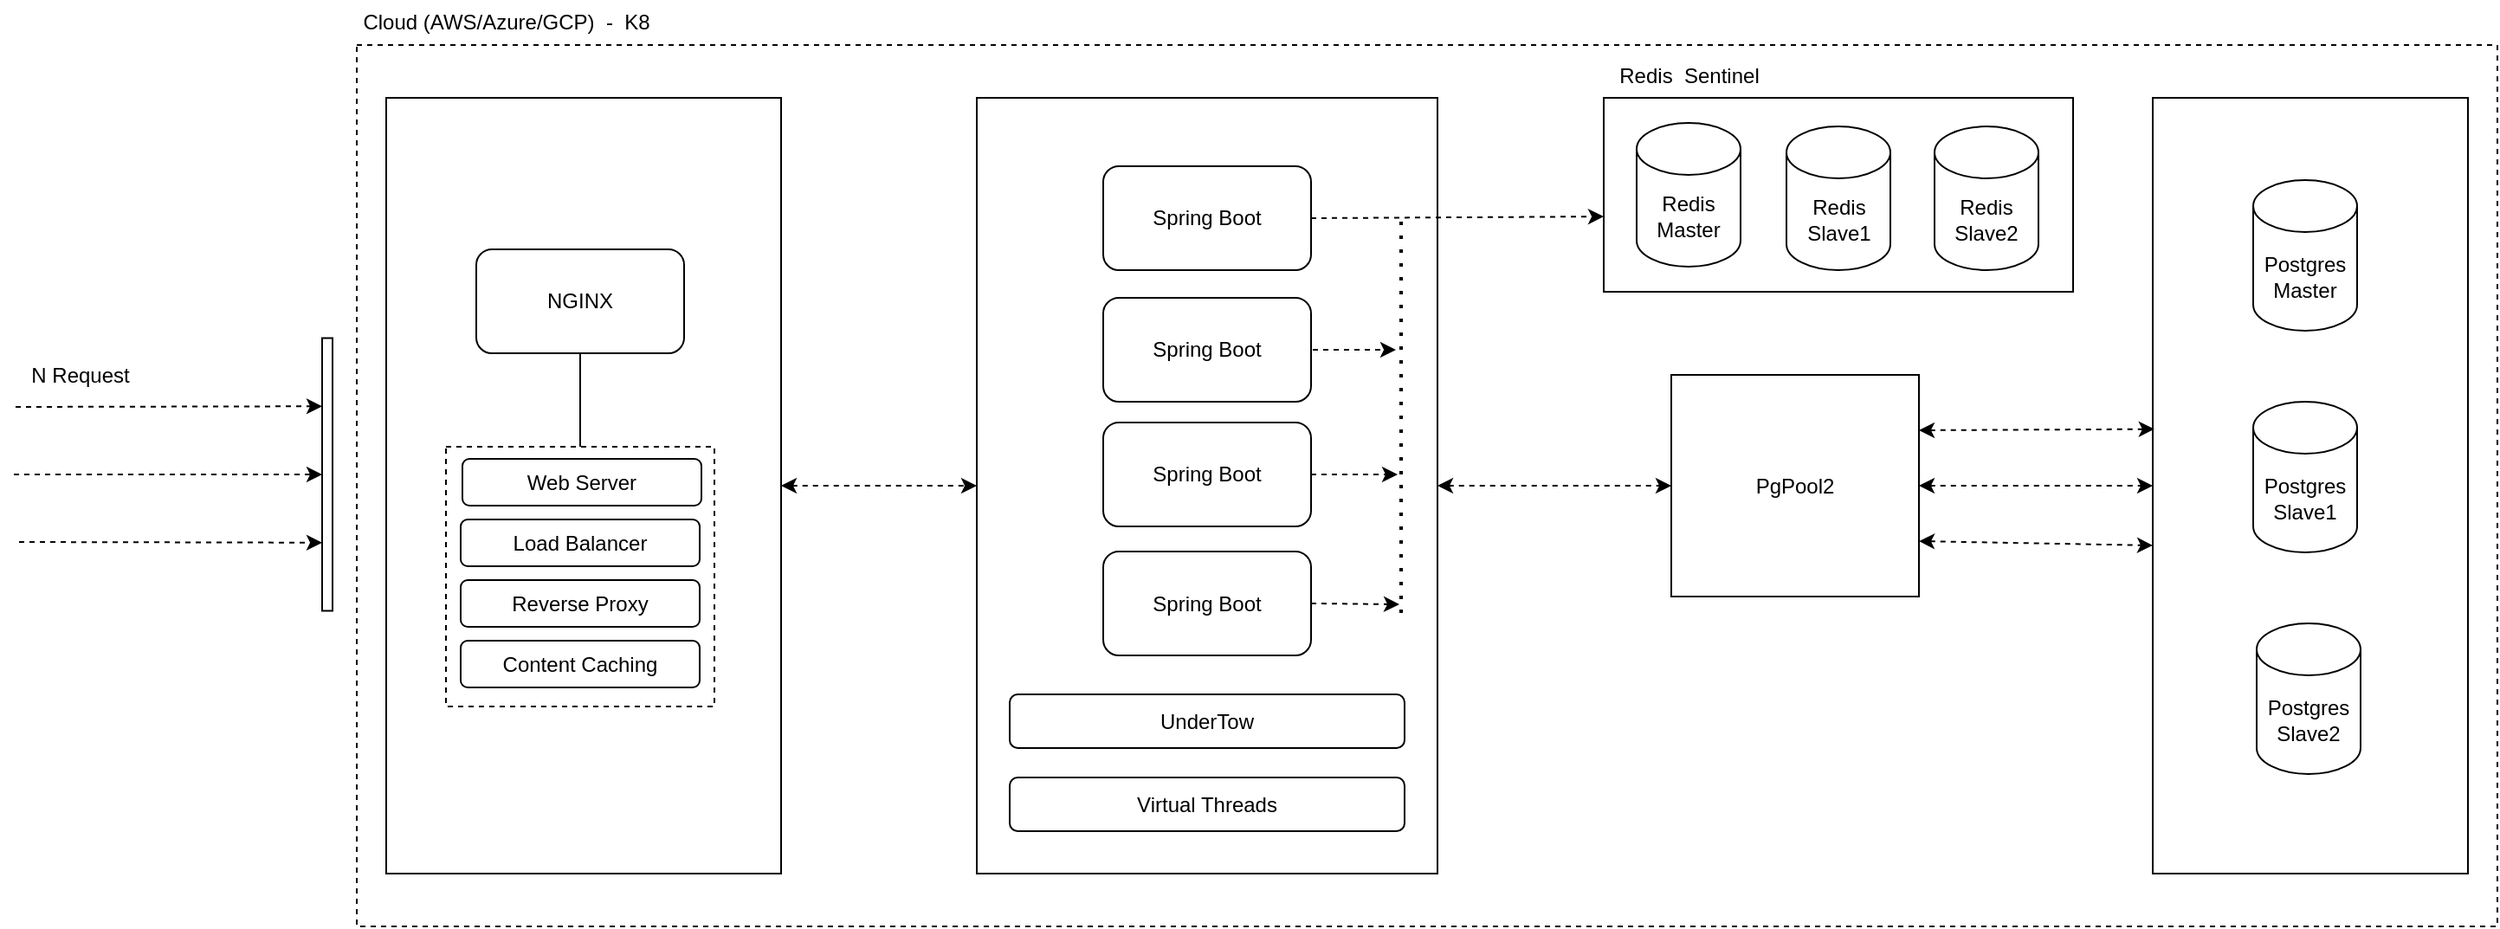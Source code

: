 <mxfile version="24.0.7" type="github">
  <diagram name="Page-1" id="Sq8HsA9wRh4gDkjzc9XP">
    <mxGraphModel dx="2433" dy="418" grid="0" gridSize="10" guides="1" tooltips="1" connect="1" arrows="1" fold="1" page="0" pageScale="1" pageWidth="850" pageHeight="1100" math="0" shadow="0">
      <root>
        <mxCell id="0" />
        <mxCell id="1" parent="0" />
        <mxCell id="CLiznRAJ8AVNZW-D-ACl-26" value="" style="edgeStyle=orthogonalEdgeStyle;rounded=0;orthogonalLoop=1;jettySize=auto;html=1;movable=0;resizable=0;rotatable=0;deletable=0;editable=0;connectable=0;locked=1;" parent="1" source="CLiznRAJ8AVNZW-D-ACl-25" target="CLiznRAJ8AVNZW-D-ACl-1" edge="1">
          <mxGeometry relative="1" as="geometry" />
        </mxCell>
        <mxCell id="8sGk-XpS2pYoh8tglQyW-2" value="" style="rounded=0;whiteSpace=wrap;html=1;dashed=1;movable=0;resizable=0;rotatable=0;deletable=0;editable=0;connectable=0;locked=1;" parent="1" vertex="1">
          <mxGeometry x="-354" y="618" width="1236" height="509" as="geometry" />
        </mxCell>
        <mxCell id="8sGk-XpS2pYoh8tglQyW-3" value="" style="rounded=0;whiteSpace=wrap;html=1;dashed=0;movable=0;resizable=0;rotatable=0;deletable=0;editable=0;connectable=0;locked=1;" parent="1" vertex="1">
          <mxGeometry x="-337" y="648.5" width="228" height="448" as="geometry" />
        </mxCell>
        <mxCell id="8sGk-XpS2pYoh8tglQyW-5" value="" style="rounded=0;whiteSpace=wrap;html=1;dashed=0;movable=0;resizable=0;rotatable=0;deletable=0;editable=0;connectable=0;locked=1;" parent="1" vertex="1">
          <mxGeometry x="4" y="648.5" width="266" height="448" as="geometry" />
        </mxCell>
        <mxCell id="8sGk-XpS2pYoh8tglQyW-6" value="" style="rounded=0;whiteSpace=wrap;html=1;dashed=0;movable=0;resizable=0;rotatable=0;deletable=0;editable=0;connectable=0;locked=1;" parent="1" vertex="1">
          <mxGeometry x="683" y="648.5" width="182" height="448" as="geometry" />
        </mxCell>
        <mxCell id="8sGk-XpS2pYoh8tglQyW-7" value="" style="rounded=0;whiteSpace=wrap;html=1;dashed=0;movable=0;resizable=0;rotatable=0;deletable=0;editable=0;connectable=0;locked=1;" parent="1" vertex="1">
          <mxGeometry x="366" y="648.5" width="271" height="112" as="geometry" />
        </mxCell>
        <mxCell id="8sGk-XpS2pYoh8tglQyW-8" value="" style="edgeStyle=orthogonalEdgeStyle;rounded=0;orthogonalLoop=1;jettySize=auto;html=1;movable=0;resizable=0;rotatable=0;deletable=0;editable=0;locked=1;connectable=0;" parent="1" source="CLiznRAJ8AVNZW-D-ACl-1" target="CLiznRAJ8AVNZW-D-ACl-30" edge="1">
          <mxGeometry relative="1" as="geometry" />
        </mxCell>
        <mxCell id="CLiznRAJ8AVNZW-D-ACl-1" value="NGINX" style="rounded=1;whiteSpace=wrap;html=1;movable=0;resizable=0;rotatable=0;deletable=0;editable=0;connectable=0;locked=1;" parent="1" vertex="1">
          <mxGeometry x="-285" y="736" width="120" height="60" as="geometry" />
        </mxCell>
        <mxCell id="CLiznRAJ8AVNZW-D-ACl-25" value="" style="rounded=0;whiteSpace=wrap;html=1;dashed=1;movable=0;resizable=0;rotatable=0;deletable=0;editable=0;connectable=0;locked=1;" parent="1" vertex="1">
          <mxGeometry x="-302.5" y="850" width="155" height="150" as="geometry" />
        </mxCell>
        <mxCell id="CLiznRAJ8AVNZW-D-ACl-29" value="Web Server" style="rounded=1;whiteSpace=wrap;html=1;movable=0;resizable=0;rotatable=0;deletable=0;editable=0;connectable=0;locked=1;" parent="1" vertex="1">
          <mxGeometry x="-293" y="857" width="138" height="27" as="geometry" />
        </mxCell>
        <mxCell id="CLiznRAJ8AVNZW-D-ACl-30" value="Load Balancer" style="rounded=1;whiteSpace=wrap;html=1;movable=0;resizable=0;rotatable=0;deletable=0;editable=0;connectable=0;locked=1;" parent="1" vertex="1">
          <mxGeometry x="-294" y="892" width="138" height="27" as="geometry" />
        </mxCell>
        <mxCell id="CLiznRAJ8AVNZW-D-ACl-31" value="Reverse Proxy" style="rounded=1;whiteSpace=wrap;html=1;movable=0;resizable=0;rotatable=0;deletable=0;editable=0;connectable=0;locked=1;" parent="1" vertex="1">
          <mxGeometry x="-294" y="927" width="138" height="27" as="geometry" />
        </mxCell>
        <mxCell id="CLiznRAJ8AVNZW-D-ACl-32" value="Content Caching" style="rounded=1;whiteSpace=wrap;html=1;movable=0;resizable=0;rotatable=0;deletable=0;editable=0;connectable=0;locked=1;" parent="1" vertex="1">
          <mxGeometry x="-294" y="962" width="138" height="27" as="geometry" />
        </mxCell>
        <mxCell id="8sGk-XpS2pYoh8tglQyW-9" value="UnderTow" style="rounded=1;whiteSpace=wrap;html=1;movable=0;resizable=0;rotatable=0;deletable=0;editable=0;connectable=0;locked=1;" parent="1" vertex="1">
          <mxGeometry x="23" y="993" width="228" height="31" as="geometry" />
        </mxCell>
        <mxCell id="8sGk-XpS2pYoh8tglQyW-10" value="Virtual Threads" style="rounded=1;whiteSpace=wrap;html=1;movable=0;resizable=0;rotatable=0;deletable=0;editable=0;connectable=0;locked=1;" parent="1" vertex="1">
          <mxGeometry x="23" y="1041" width="228" height="31" as="geometry" />
        </mxCell>
        <mxCell id="8sGk-XpS2pYoh8tglQyW-11" value="Spring Boot" style="rounded=1;whiteSpace=wrap;html=1;movable=0;resizable=0;rotatable=0;deletable=0;editable=0;connectable=0;locked=1;" parent="1" vertex="1">
          <mxGeometry x="77" y="688" width="120" height="60" as="geometry" />
        </mxCell>
        <mxCell id="8sGk-XpS2pYoh8tglQyW-12" value="Spring Boot" style="rounded=1;whiteSpace=wrap;html=1;movable=0;resizable=0;rotatable=0;deletable=0;editable=0;connectable=0;locked=1;" parent="1" vertex="1">
          <mxGeometry x="77" y="764" width="120" height="60" as="geometry" />
        </mxCell>
        <mxCell id="8sGk-XpS2pYoh8tglQyW-13" value="Spring Boot" style="rounded=1;whiteSpace=wrap;html=1;movable=0;resizable=0;rotatable=0;deletable=0;editable=0;connectable=0;locked=1;" parent="1" vertex="1">
          <mxGeometry x="77" y="836" width="120" height="60" as="geometry" />
        </mxCell>
        <mxCell id="8sGk-XpS2pYoh8tglQyW-14" value="Spring Boot" style="rounded=1;whiteSpace=wrap;html=1;movable=0;resizable=0;rotatable=0;deletable=0;editable=0;connectable=0;locked=1;" parent="1" vertex="1">
          <mxGeometry x="77" y="910.5" width="120" height="60" as="geometry" />
        </mxCell>
        <mxCell id="8sGk-XpS2pYoh8tglQyW-15" value="Redis&lt;br&gt;Slave1" style="shape=cylinder3;whiteSpace=wrap;html=1;boundedLbl=1;backgroundOutline=1;size=15;movable=0;resizable=0;rotatable=0;deletable=0;editable=0;connectable=0;locked=1;" parent="1" vertex="1">
          <mxGeometry x="471.5" y="665" width="60" height="83" as="geometry" />
        </mxCell>
        <mxCell id="8sGk-XpS2pYoh8tglQyW-16" value="Redis&lt;br&gt;Master" style="shape=cylinder3;whiteSpace=wrap;html=1;boundedLbl=1;backgroundOutline=1;size=15;movable=0;resizable=0;rotatable=0;deletable=0;editable=0;connectable=0;locked=1;" parent="1" vertex="1">
          <mxGeometry x="385" y="663" width="60" height="83" as="geometry" />
        </mxCell>
        <mxCell id="8sGk-XpS2pYoh8tglQyW-17" value="Redis&lt;br&gt;Slave2" style="shape=cylinder3;whiteSpace=wrap;html=1;boundedLbl=1;backgroundOutline=1;size=15;movable=0;resizable=0;rotatable=0;deletable=0;editable=0;connectable=0;locked=1;" parent="1" vertex="1">
          <mxGeometry x="557" y="665" width="60" height="83" as="geometry" />
        </mxCell>
        <mxCell id="8sGk-XpS2pYoh8tglQyW-18" value="Cloud (AWS/Azure/GCP)&amp;nbsp; -&amp;nbsp; K8" style="text;html=1;align=center;verticalAlign=middle;resizable=0;points=[];autosize=1;strokeColor=none;fillColor=none;movable=0;rotatable=0;deletable=0;editable=0;locked=1;connectable=0;" parent="1" vertex="1">
          <mxGeometry x="-360" y="592" width="184" height="26" as="geometry" />
        </mxCell>
        <mxCell id="8sGk-XpS2pYoh8tglQyW-19" value="PgPool2" style="rounded=0;whiteSpace=wrap;html=1;dashed=0;movable=0;resizable=0;rotatable=0;deletable=0;editable=0;connectable=0;locked=1;" parent="1" vertex="1">
          <mxGeometry x="405" y="808.5" width="143" height="128" as="geometry" />
        </mxCell>
        <mxCell id="8sGk-XpS2pYoh8tglQyW-20" value="Postgres&lt;br&gt;Slave1" style="shape=cylinder3;whiteSpace=wrap;html=1;boundedLbl=1;backgroundOutline=1;size=15;movable=0;resizable=0;rotatable=0;deletable=0;editable=0;connectable=0;locked=1;" parent="1" vertex="1">
          <mxGeometry x="741" y="824" width="60" height="87" as="geometry" />
        </mxCell>
        <mxCell id="8sGk-XpS2pYoh8tglQyW-21" value="Postgres&lt;br&gt;Master" style="shape=cylinder3;whiteSpace=wrap;html=1;boundedLbl=1;backgroundOutline=1;size=15;movable=0;resizable=0;rotatable=0;deletable=0;editable=0;connectable=0;locked=1;" parent="1" vertex="1">
          <mxGeometry x="741" y="696" width="60" height="87" as="geometry" />
        </mxCell>
        <mxCell id="8sGk-XpS2pYoh8tglQyW-22" value="Postgres&lt;br&gt;Slave2" style="shape=cylinder3;whiteSpace=wrap;html=1;boundedLbl=1;backgroundOutline=1;size=15;movable=0;resizable=0;rotatable=0;deletable=0;editable=0;connectable=0;locked=1;" parent="1" vertex="1">
          <mxGeometry x="743" y="952" width="60" height="87" as="geometry" />
        </mxCell>
        <mxCell id="8sGk-XpS2pYoh8tglQyW-23" value="" style="endArrow=classic;html=1;rounded=0;exitX=1;exitY=0.5;exitDx=0;exitDy=0;entryX=0;entryY=0.612;entryDx=0;entryDy=0;entryPerimeter=0;dashed=1;movable=0;resizable=0;rotatable=0;deletable=0;editable=0;locked=1;connectable=0;" parent="1" source="8sGk-XpS2pYoh8tglQyW-11" target="8sGk-XpS2pYoh8tglQyW-7" edge="1">
          <mxGeometry width="50" height="50" relative="1" as="geometry">
            <mxPoint x="272" y="949" as="sourcePoint" />
            <mxPoint x="322" y="899" as="targetPoint" />
          </mxGeometry>
        </mxCell>
        <mxCell id="8sGk-XpS2pYoh8tglQyW-24" value="" style="endArrow=none;dashed=1;html=1;dashPattern=1 3;strokeWidth=2;rounded=0;movable=0;resizable=0;rotatable=0;deletable=0;editable=0;locked=1;connectable=0;" parent="1" edge="1">
          <mxGeometry width="50" height="50" relative="1" as="geometry">
            <mxPoint x="249" y="946" as="sourcePoint" />
            <mxPoint x="249" y="717" as="targetPoint" />
          </mxGeometry>
        </mxCell>
        <mxCell id="8sGk-XpS2pYoh8tglQyW-25" value="" style="endArrow=classic;html=1;rounded=0;dashed=1;movable=0;resizable=0;rotatable=0;deletable=0;editable=0;locked=1;connectable=0;" parent="1" edge="1">
          <mxGeometry width="50" height="50" relative="1" as="geometry">
            <mxPoint x="198" y="794" as="sourcePoint" />
            <mxPoint x="246" y="794" as="targetPoint" />
          </mxGeometry>
        </mxCell>
        <mxCell id="8sGk-XpS2pYoh8tglQyW-26" value="" style="endArrow=classic;html=1;rounded=0;exitX=1;exitY=0.5;exitDx=0;exitDy=0;dashed=1;movable=0;resizable=0;rotatable=0;deletable=0;editable=0;locked=1;connectable=0;" parent="1" source="8sGk-XpS2pYoh8tglQyW-13" edge="1">
          <mxGeometry width="50" height="50" relative="1" as="geometry">
            <mxPoint x="217" y="738" as="sourcePoint" />
            <mxPoint x="247" y="866" as="targetPoint" />
          </mxGeometry>
        </mxCell>
        <mxCell id="8sGk-XpS2pYoh8tglQyW-27" value="" style="endArrow=classic;html=1;rounded=0;exitX=1;exitY=0.5;exitDx=0;exitDy=0;dashed=1;movable=0;resizable=0;rotatable=0;deletable=0;editable=0;locked=1;connectable=0;" parent="1" source="8sGk-XpS2pYoh8tglQyW-14" edge="1">
          <mxGeometry width="50" height="50" relative="1" as="geometry">
            <mxPoint x="227" y="748" as="sourcePoint" />
            <mxPoint x="248" y="941" as="targetPoint" />
          </mxGeometry>
        </mxCell>
        <mxCell id="8sGk-XpS2pYoh8tglQyW-28" value="Redis&amp;nbsp;&amp;nbsp;Sentinel" style="text;html=1;align=center;verticalAlign=middle;resizable=0;points=[];autosize=1;strokeColor=none;fillColor=none;movable=0;rotatable=0;deletable=0;editable=0;locked=1;connectable=0;" parent="1" vertex="1">
          <mxGeometry x="365.5" y="622.5" width="99" height="26" as="geometry" />
        </mxCell>
        <mxCell id="8sGk-XpS2pYoh8tglQyW-29" value="" style="endArrow=classic;startArrow=classic;html=1;rounded=0;entryX=0;entryY=0.5;entryDx=0;entryDy=0;movable=0;resizable=0;rotatable=0;deletable=0;editable=0;connectable=0;locked=1;dashed=1;exitX=1;exitY=0.5;exitDx=0;exitDy=0;" parent="1" source="8sGk-XpS2pYoh8tglQyW-3" target="8sGk-XpS2pYoh8tglQyW-5" edge="1">
          <mxGeometry width="50" height="50" relative="1" as="geometry">
            <mxPoint x="-47" y="685" as="sourcePoint" />
            <mxPoint x="95" y="605" as="targetPoint" />
          </mxGeometry>
        </mxCell>
        <mxCell id="8sGk-XpS2pYoh8tglQyW-30" value="" style="endArrow=classic;startArrow=classic;html=1;rounded=0;entryX=0.005;entryY=0.427;entryDx=0;entryDy=0;movable=0;resizable=0;rotatable=0;deletable=0;editable=0;connectable=0;locked=1;dashed=1;exitX=1;exitY=0.25;exitDx=0;exitDy=0;entryPerimeter=0;" parent="1" source="8sGk-XpS2pYoh8tglQyW-19" target="8sGk-XpS2pYoh8tglQyW-6" edge="1">
          <mxGeometry width="50" height="50" relative="1" as="geometry">
            <mxPoint x="565" y="936.5" as="sourcePoint" />
            <mxPoint x="678" y="936.5" as="targetPoint" />
          </mxGeometry>
        </mxCell>
        <mxCell id="8sGk-XpS2pYoh8tglQyW-31" value="" style="endArrow=classic;startArrow=classic;html=1;rounded=0;entryX=0;entryY=0.5;entryDx=0;entryDy=0;movable=0;resizable=0;rotatable=0;deletable=0;editable=0;connectable=0;locked=1;dashed=1;exitX=1;exitY=0.5;exitDx=0;exitDy=0;" parent="1" source="8sGk-XpS2pYoh8tglQyW-5" target="8sGk-XpS2pYoh8tglQyW-19" edge="1">
          <mxGeometry width="50" height="50" relative="1" as="geometry">
            <mxPoint x="318" y="915" as="sourcePoint" />
            <mxPoint x="431" y="915" as="targetPoint" />
          </mxGeometry>
        </mxCell>
        <mxCell id="8sGk-XpS2pYoh8tglQyW-32" value="" style="endArrow=classic;startArrow=classic;html=1;rounded=0;entryX=0;entryY=0.577;entryDx=0;entryDy=0;movable=0;resizable=0;rotatable=0;deletable=0;editable=0;connectable=0;locked=1;dashed=1;exitX=1;exitY=0.75;exitDx=0;exitDy=0;entryPerimeter=0;" parent="1" source="8sGk-XpS2pYoh8tglQyW-19" target="8sGk-XpS2pYoh8tglQyW-6" edge="1">
          <mxGeometry width="50" height="50" relative="1" as="geometry">
            <mxPoint x="610.5" y="929" as="sourcePoint" />
            <mxPoint x="723.5" y="929" as="targetPoint" />
          </mxGeometry>
        </mxCell>
        <mxCell id="8sGk-XpS2pYoh8tglQyW-33" value="" style="endArrow=classic;startArrow=classic;html=1;rounded=0;entryX=0;entryY=0.5;entryDx=0;entryDy=0;movable=0;resizable=0;rotatable=0;deletable=0;editable=0;connectable=0;locked=1;dashed=1;exitX=1;exitY=0.5;exitDx=0;exitDy=0;" parent="1" source="8sGk-XpS2pYoh8tglQyW-19" target="8sGk-XpS2pYoh8tglQyW-6" edge="1">
          <mxGeometry width="50" height="50" relative="1" as="geometry">
            <mxPoint x="602" y="959" as="sourcePoint" />
            <mxPoint x="715" y="959" as="targetPoint" />
          </mxGeometry>
        </mxCell>
        <mxCell id="8sGk-XpS2pYoh8tglQyW-34" value="" style="rounded=0;whiteSpace=wrap;html=1;movable=0;resizable=0;rotatable=0;deletable=0;editable=0;locked=1;connectable=0;" parent="1" vertex="1">
          <mxGeometry x="-374" y="787.25" width="6" height="157.5" as="geometry" />
        </mxCell>
        <mxCell id="8sGk-XpS2pYoh8tglQyW-35" value="" style="endArrow=classic;html=1;rounded=0;dashed=1;entryX=0;entryY=0.25;entryDx=0;entryDy=0;movable=0;resizable=0;rotatable=0;deletable=0;editable=0;locked=1;connectable=0;" parent="1" target="8sGk-XpS2pYoh8tglQyW-34" edge="1">
          <mxGeometry width="50" height="50" relative="1" as="geometry">
            <mxPoint x="-551" y="827" as="sourcePoint" />
            <mxPoint x="-547" y="667" as="targetPoint" />
          </mxGeometry>
        </mxCell>
        <mxCell id="8sGk-XpS2pYoh8tglQyW-36" value="" style="endArrow=classic;html=1;rounded=0;dashed=1;entryX=0;entryY=0.5;entryDx=0;entryDy=0;movable=0;resizable=0;rotatable=0;deletable=0;editable=0;locked=1;connectable=0;" parent="1" target="8sGk-XpS2pYoh8tglQyW-34" edge="1">
          <mxGeometry width="50" height="50" relative="1" as="geometry">
            <mxPoint x="-552" y="866" as="sourcePoint" />
            <mxPoint x="-537" y="677" as="targetPoint" />
          </mxGeometry>
        </mxCell>
        <mxCell id="8sGk-XpS2pYoh8tglQyW-37" value="" style="endArrow=classic;html=1;rounded=0;dashed=1;entryX=0;entryY=0.75;entryDx=0;entryDy=0;movable=0;resizable=0;rotatable=0;deletable=0;editable=0;locked=1;connectable=0;" parent="1" target="8sGk-XpS2pYoh8tglQyW-34" edge="1">
          <mxGeometry width="50" height="50" relative="1" as="geometry">
            <mxPoint x="-549" y="905" as="sourcePoint" />
            <mxPoint x="-527" y="687" as="targetPoint" />
          </mxGeometry>
        </mxCell>
        <mxCell id="8sGk-XpS2pYoh8tglQyW-38" value="N Request" style="text;html=1;align=center;verticalAlign=middle;resizable=0;points=[];autosize=1;strokeColor=none;fillColor=none;movable=0;rotatable=0;deletable=0;editable=0;locked=1;connectable=0;" parent="1" vertex="1">
          <mxGeometry x="-552" y="796" width="75" height="26" as="geometry" />
        </mxCell>
      </root>
    </mxGraphModel>
  </diagram>
</mxfile>
